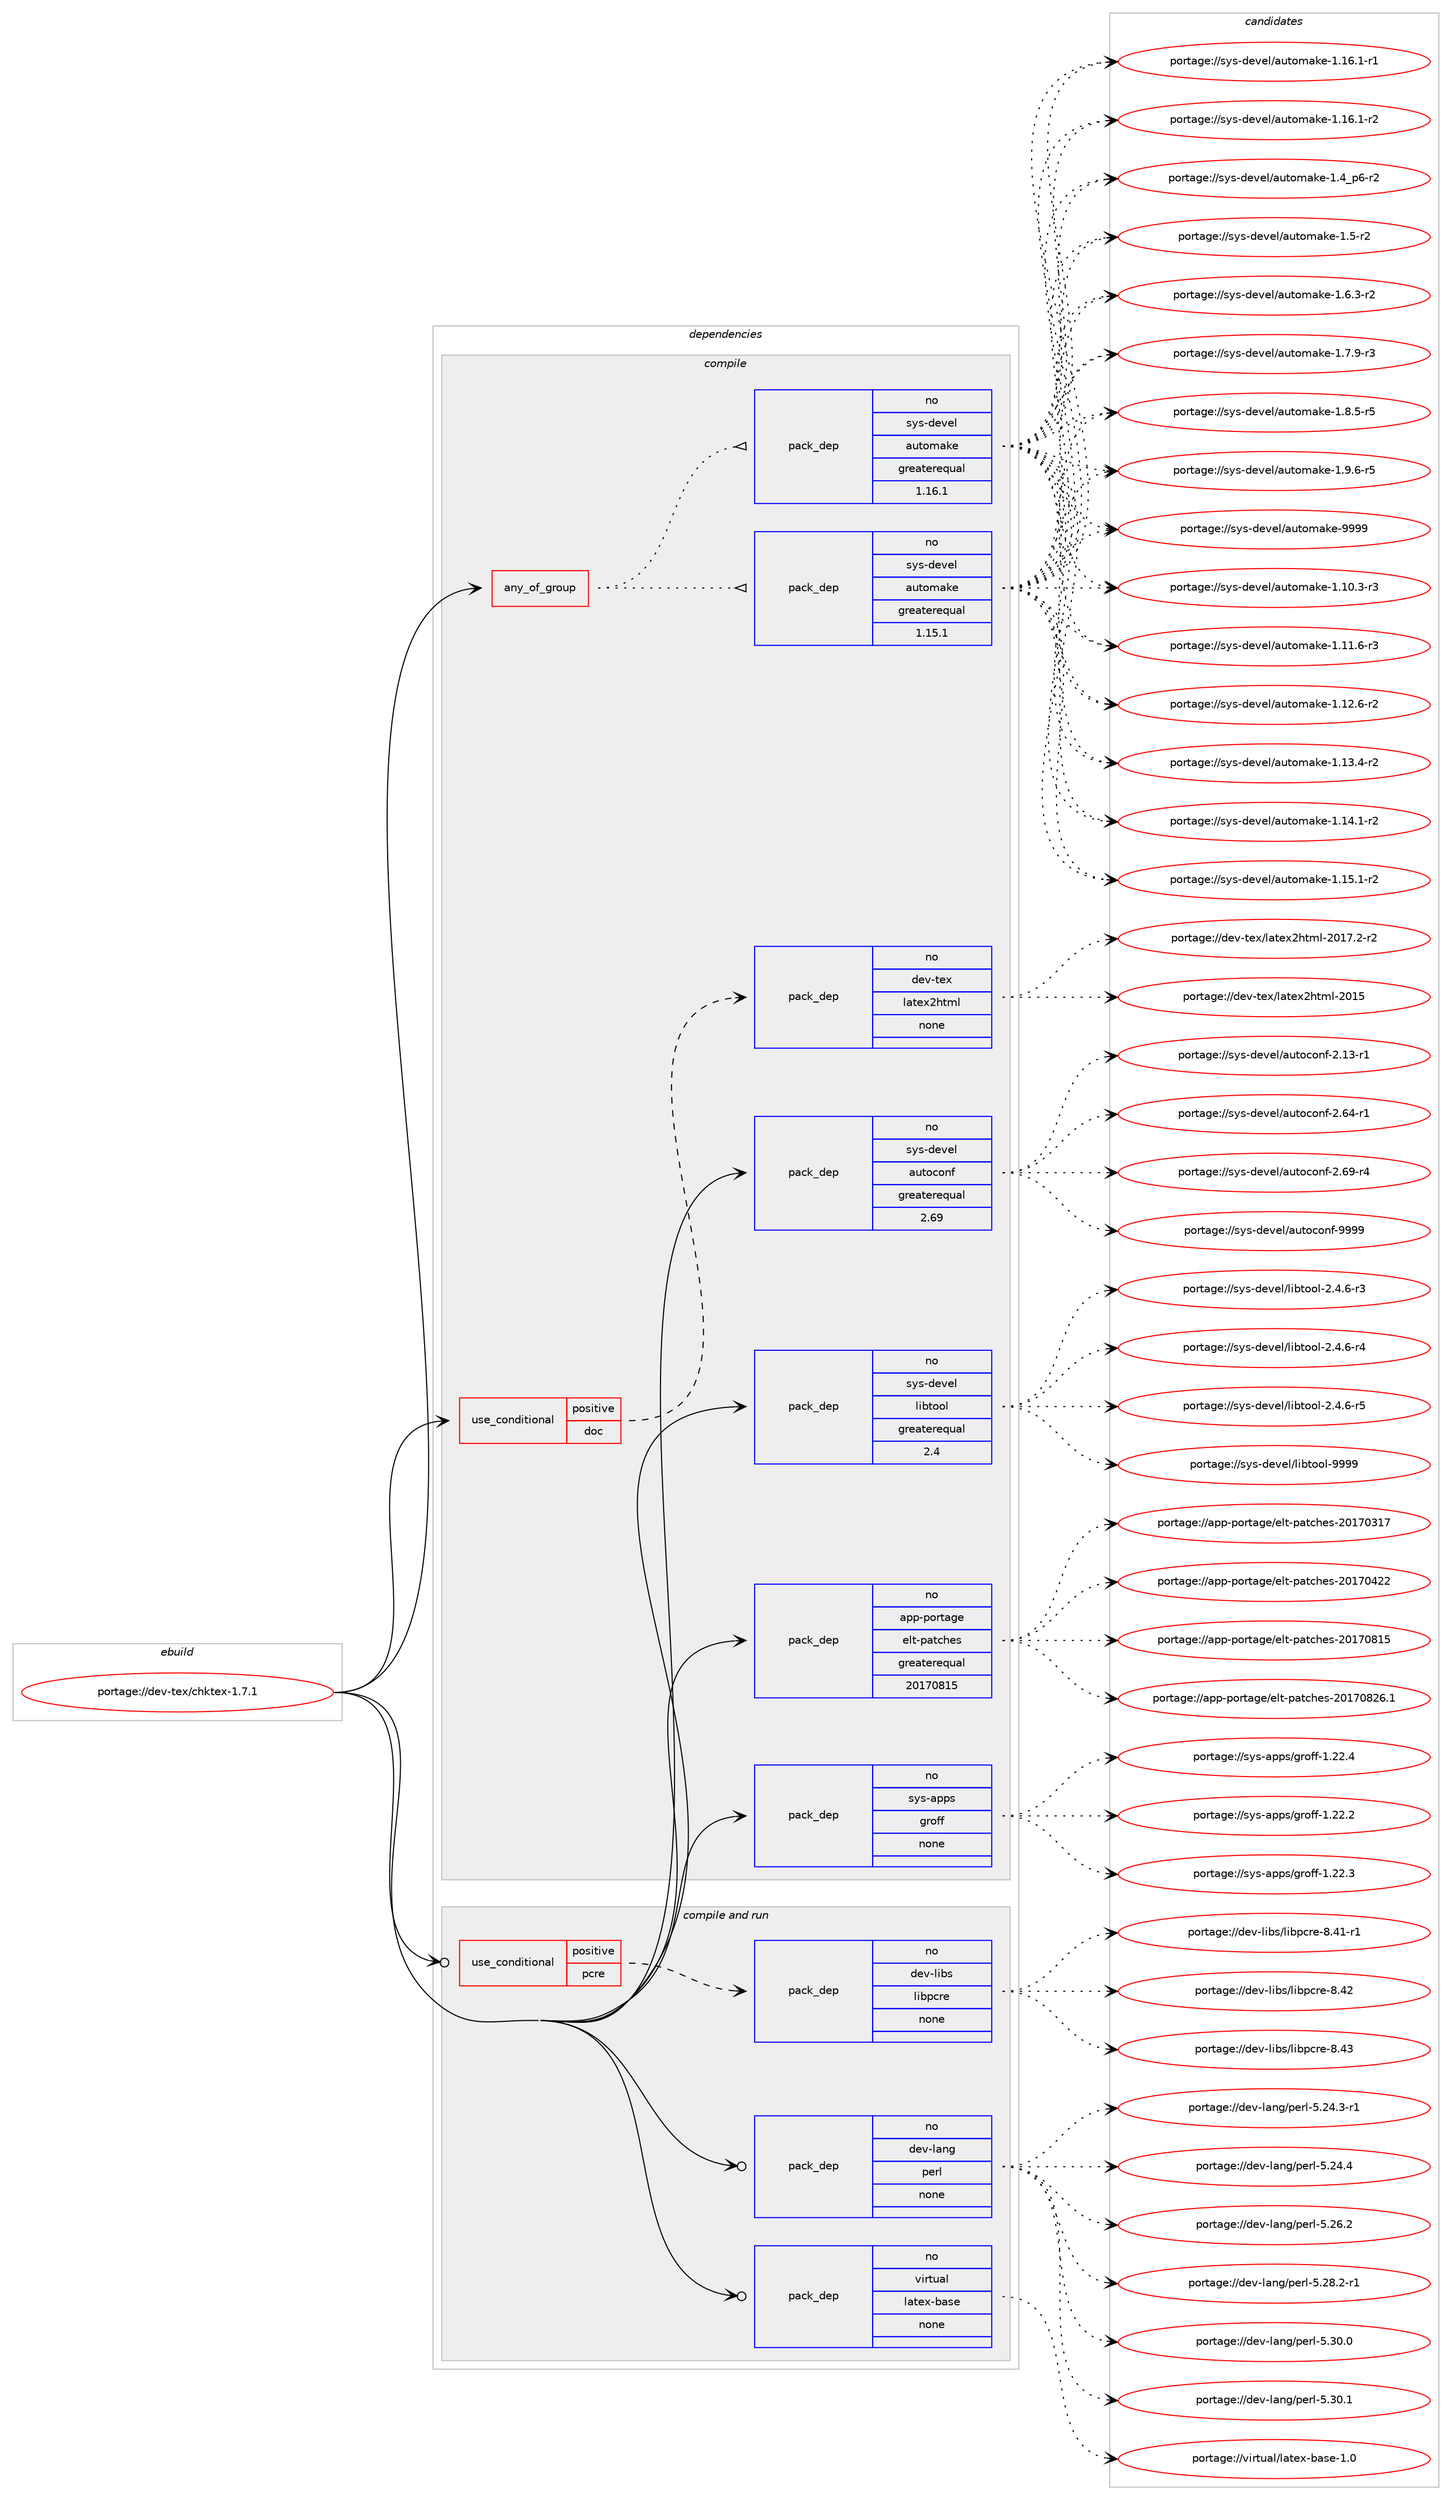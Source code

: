 digraph prolog {

# *************
# Graph options
# *************

newrank=true;
concentrate=true;
compound=true;
graph [rankdir=LR,fontname=Helvetica,fontsize=10,ranksep=1.5];#, ranksep=2.5, nodesep=0.2];
edge  [arrowhead=vee];
node  [fontname=Helvetica,fontsize=10];

# **********
# The ebuild
# **********

subgraph cluster_leftcol {
color=gray;
label=<<i>ebuild</i>>;
id [label="portage://dev-tex/chktex-1.7.1", color=red, width=4, href="../dev-tex/chktex-1.7.1.svg"];
}

# ****************
# The dependencies
# ****************

subgraph cluster_midcol {
color=gray;
label=<<i>dependencies</i>>;
subgraph cluster_compile {
fillcolor="#eeeeee";
style=filled;
label=<<i>compile</i>>;
subgraph any3522 {
dependency257669 [label=<<TABLE BORDER="0" CELLBORDER="1" CELLSPACING="0" CELLPADDING="4"><TR><TD CELLPADDING="10">any_of_group</TD></TR></TABLE>>, shape=none, color=red];subgraph pack183847 {
dependency257670 [label=<<TABLE BORDER="0" CELLBORDER="1" CELLSPACING="0" CELLPADDING="4" WIDTH="220"><TR><TD ROWSPAN="6" CELLPADDING="30">pack_dep</TD></TR><TR><TD WIDTH="110">no</TD></TR><TR><TD>sys-devel</TD></TR><TR><TD>automake</TD></TR><TR><TD>greaterequal</TD></TR><TR><TD>1.16.1</TD></TR></TABLE>>, shape=none, color=blue];
}
dependency257669:e -> dependency257670:w [weight=20,style="dotted",arrowhead="oinv"];
subgraph pack183848 {
dependency257671 [label=<<TABLE BORDER="0" CELLBORDER="1" CELLSPACING="0" CELLPADDING="4" WIDTH="220"><TR><TD ROWSPAN="6" CELLPADDING="30">pack_dep</TD></TR><TR><TD WIDTH="110">no</TD></TR><TR><TD>sys-devel</TD></TR><TR><TD>automake</TD></TR><TR><TD>greaterequal</TD></TR><TR><TD>1.15.1</TD></TR></TABLE>>, shape=none, color=blue];
}
dependency257669:e -> dependency257671:w [weight=20,style="dotted",arrowhead="oinv"];
}
id:e -> dependency257669:w [weight=20,style="solid",arrowhead="vee"];
subgraph cond70225 {
dependency257672 [label=<<TABLE BORDER="0" CELLBORDER="1" CELLSPACING="0" CELLPADDING="4"><TR><TD ROWSPAN="3" CELLPADDING="10">use_conditional</TD></TR><TR><TD>positive</TD></TR><TR><TD>doc</TD></TR></TABLE>>, shape=none, color=red];
subgraph pack183849 {
dependency257673 [label=<<TABLE BORDER="0" CELLBORDER="1" CELLSPACING="0" CELLPADDING="4" WIDTH="220"><TR><TD ROWSPAN="6" CELLPADDING="30">pack_dep</TD></TR><TR><TD WIDTH="110">no</TD></TR><TR><TD>dev-tex</TD></TR><TR><TD>latex2html</TD></TR><TR><TD>none</TD></TR><TR><TD></TD></TR></TABLE>>, shape=none, color=blue];
}
dependency257672:e -> dependency257673:w [weight=20,style="dashed",arrowhead="vee"];
}
id:e -> dependency257672:w [weight=20,style="solid",arrowhead="vee"];
subgraph pack183850 {
dependency257674 [label=<<TABLE BORDER="0" CELLBORDER="1" CELLSPACING="0" CELLPADDING="4" WIDTH="220"><TR><TD ROWSPAN="6" CELLPADDING="30">pack_dep</TD></TR><TR><TD WIDTH="110">no</TD></TR><TR><TD>app-portage</TD></TR><TR><TD>elt-patches</TD></TR><TR><TD>greaterequal</TD></TR><TR><TD>20170815</TD></TR></TABLE>>, shape=none, color=blue];
}
id:e -> dependency257674:w [weight=20,style="solid",arrowhead="vee"];
subgraph pack183851 {
dependency257675 [label=<<TABLE BORDER="0" CELLBORDER="1" CELLSPACING="0" CELLPADDING="4" WIDTH="220"><TR><TD ROWSPAN="6" CELLPADDING="30">pack_dep</TD></TR><TR><TD WIDTH="110">no</TD></TR><TR><TD>sys-apps</TD></TR><TR><TD>groff</TD></TR><TR><TD>none</TD></TR><TR><TD></TD></TR></TABLE>>, shape=none, color=blue];
}
id:e -> dependency257675:w [weight=20,style="solid",arrowhead="vee"];
subgraph pack183852 {
dependency257676 [label=<<TABLE BORDER="0" CELLBORDER="1" CELLSPACING="0" CELLPADDING="4" WIDTH="220"><TR><TD ROWSPAN="6" CELLPADDING="30">pack_dep</TD></TR><TR><TD WIDTH="110">no</TD></TR><TR><TD>sys-devel</TD></TR><TR><TD>autoconf</TD></TR><TR><TD>greaterequal</TD></TR><TR><TD>2.69</TD></TR></TABLE>>, shape=none, color=blue];
}
id:e -> dependency257676:w [weight=20,style="solid",arrowhead="vee"];
subgraph pack183853 {
dependency257677 [label=<<TABLE BORDER="0" CELLBORDER="1" CELLSPACING="0" CELLPADDING="4" WIDTH="220"><TR><TD ROWSPAN="6" CELLPADDING="30">pack_dep</TD></TR><TR><TD WIDTH="110">no</TD></TR><TR><TD>sys-devel</TD></TR><TR><TD>libtool</TD></TR><TR><TD>greaterequal</TD></TR><TR><TD>2.4</TD></TR></TABLE>>, shape=none, color=blue];
}
id:e -> dependency257677:w [weight=20,style="solid",arrowhead="vee"];
}
subgraph cluster_compileandrun {
fillcolor="#eeeeee";
style=filled;
label=<<i>compile and run</i>>;
subgraph cond70226 {
dependency257678 [label=<<TABLE BORDER="0" CELLBORDER="1" CELLSPACING="0" CELLPADDING="4"><TR><TD ROWSPAN="3" CELLPADDING="10">use_conditional</TD></TR><TR><TD>positive</TD></TR><TR><TD>pcre</TD></TR></TABLE>>, shape=none, color=red];
subgraph pack183854 {
dependency257679 [label=<<TABLE BORDER="0" CELLBORDER="1" CELLSPACING="0" CELLPADDING="4" WIDTH="220"><TR><TD ROWSPAN="6" CELLPADDING="30">pack_dep</TD></TR><TR><TD WIDTH="110">no</TD></TR><TR><TD>dev-libs</TD></TR><TR><TD>libpcre</TD></TR><TR><TD>none</TD></TR><TR><TD></TD></TR></TABLE>>, shape=none, color=blue];
}
dependency257678:e -> dependency257679:w [weight=20,style="dashed",arrowhead="vee"];
}
id:e -> dependency257678:w [weight=20,style="solid",arrowhead="odotvee"];
subgraph pack183855 {
dependency257680 [label=<<TABLE BORDER="0" CELLBORDER="1" CELLSPACING="0" CELLPADDING="4" WIDTH="220"><TR><TD ROWSPAN="6" CELLPADDING="30">pack_dep</TD></TR><TR><TD WIDTH="110">no</TD></TR><TR><TD>dev-lang</TD></TR><TR><TD>perl</TD></TR><TR><TD>none</TD></TR><TR><TD></TD></TR></TABLE>>, shape=none, color=blue];
}
id:e -> dependency257680:w [weight=20,style="solid",arrowhead="odotvee"];
subgraph pack183856 {
dependency257681 [label=<<TABLE BORDER="0" CELLBORDER="1" CELLSPACING="0" CELLPADDING="4" WIDTH="220"><TR><TD ROWSPAN="6" CELLPADDING="30">pack_dep</TD></TR><TR><TD WIDTH="110">no</TD></TR><TR><TD>virtual</TD></TR><TR><TD>latex-base</TD></TR><TR><TD>none</TD></TR><TR><TD></TD></TR></TABLE>>, shape=none, color=blue];
}
id:e -> dependency257681:w [weight=20,style="solid",arrowhead="odotvee"];
}
subgraph cluster_run {
fillcolor="#eeeeee";
style=filled;
label=<<i>run</i>>;
}
}

# **************
# The candidates
# **************

subgraph cluster_choices {
rank=same;
color=gray;
label=<<i>candidates</i>>;

subgraph choice183847 {
color=black;
nodesep=1;
choiceportage11512111545100101118101108479711711611110997107101454946494846514511451 [label="portage://sys-devel/automake-1.10.3-r3", color=red, width=4,href="../sys-devel/automake-1.10.3-r3.svg"];
choiceportage11512111545100101118101108479711711611110997107101454946494946544511451 [label="portage://sys-devel/automake-1.11.6-r3", color=red, width=4,href="../sys-devel/automake-1.11.6-r3.svg"];
choiceportage11512111545100101118101108479711711611110997107101454946495046544511450 [label="portage://sys-devel/automake-1.12.6-r2", color=red, width=4,href="../sys-devel/automake-1.12.6-r2.svg"];
choiceportage11512111545100101118101108479711711611110997107101454946495146524511450 [label="portage://sys-devel/automake-1.13.4-r2", color=red, width=4,href="../sys-devel/automake-1.13.4-r2.svg"];
choiceportage11512111545100101118101108479711711611110997107101454946495246494511450 [label="portage://sys-devel/automake-1.14.1-r2", color=red, width=4,href="../sys-devel/automake-1.14.1-r2.svg"];
choiceportage11512111545100101118101108479711711611110997107101454946495346494511450 [label="portage://sys-devel/automake-1.15.1-r2", color=red, width=4,href="../sys-devel/automake-1.15.1-r2.svg"];
choiceportage11512111545100101118101108479711711611110997107101454946495446494511449 [label="portage://sys-devel/automake-1.16.1-r1", color=red, width=4,href="../sys-devel/automake-1.16.1-r1.svg"];
choiceportage11512111545100101118101108479711711611110997107101454946495446494511450 [label="portage://sys-devel/automake-1.16.1-r2", color=red, width=4,href="../sys-devel/automake-1.16.1-r2.svg"];
choiceportage115121115451001011181011084797117116111109971071014549465295112544511450 [label="portage://sys-devel/automake-1.4_p6-r2", color=red, width=4,href="../sys-devel/automake-1.4_p6-r2.svg"];
choiceportage11512111545100101118101108479711711611110997107101454946534511450 [label="portage://sys-devel/automake-1.5-r2", color=red, width=4,href="../sys-devel/automake-1.5-r2.svg"];
choiceportage115121115451001011181011084797117116111109971071014549465446514511450 [label="portage://sys-devel/automake-1.6.3-r2", color=red, width=4,href="../sys-devel/automake-1.6.3-r2.svg"];
choiceportage115121115451001011181011084797117116111109971071014549465546574511451 [label="portage://sys-devel/automake-1.7.9-r3", color=red, width=4,href="../sys-devel/automake-1.7.9-r3.svg"];
choiceportage115121115451001011181011084797117116111109971071014549465646534511453 [label="portage://sys-devel/automake-1.8.5-r5", color=red, width=4,href="../sys-devel/automake-1.8.5-r5.svg"];
choiceportage115121115451001011181011084797117116111109971071014549465746544511453 [label="portage://sys-devel/automake-1.9.6-r5", color=red, width=4,href="../sys-devel/automake-1.9.6-r5.svg"];
choiceportage115121115451001011181011084797117116111109971071014557575757 [label="portage://sys-devel/automake-9999", color=red, width=4,href="../sys-devel/automake-9999.svg"];
dependency257670:e -> choiceportage11512111545100101118101108479711711611110997107101454946494846514511451:w [style=dotted,weight="100"];
dependency257670:e -> choiceportage11512111545100101118101108479711711611110997107101454946494946544511451:w [style=dotted,weight="100"];
dependency257670:e -> choiceportage11512111545100101118101108479711711611110997107101454946495046544511450:w [style=dotted,weight="100"];
dependency257670:e -> choiceportage11512111545100101118101108479711711611110997107101454946495146524511450:w [style=dotted,weight="100"];
dependency257670:e -> choiceportage11512111545100101118101108479711711611110997107101454946495246494511450:w [style=dotted,weight="100"];
dependency257670:e -> choiceportage11512111545100101118101108479711711611110997107101454946495346494511450:w [style=dotted,weight="100"];
dependency257670:e -> choiceportage11512111545100101118101108479711711611110997107101454946495446494511449:w [style=dotted,weight="100"];
dependency257670:e -> choiceportage11512111545100101118101108479711711611110997107101454946495446494511450:w [style=dotted,weight="100"];
dependency257670:e -> choiceportage115121115451001011181011084797117116111109971071014549465295112544511450:w [style=dotted,weight="100"];
dependency257670:e -> choiceportage11512111545100101118101108479711711611110997107101454946534511450:w [style=dotted,weight="100"];
dependency257670:e -> choiceportage115121115451001011181011084797117116111109971071014549465446514511450:w [style=dotted,weight="100"];
dependency257670:e -> choiceportage115121115451001011181011084797117116111109971071014549465546574511451:w [style=dotted,weight="100"];
dependency257670:e -> choiceportage115121115451001011181011084797117116111109971071014549465646534511453:w [style=dotted,weight="100"];
dependency257670:e -> choiceportage115121115451001011181011084797117116111109971071014549465746544511453:w [style=dotted,weight="100"];
dependency257670:e -> choiceportage115121115451001011181011084797117116111109971071014557575757:w [style=dotted,weight="100"];
}
subgraph choice183848 {
color=black;
nodesep=1;
choiceportage11512111545100101118101108479711711611110997107101454946494846514511451 [label="portage://sys-devel/automake-1.10.3-r3", color=red, width=4,href="../sys-devel/automake-1.10.3-r3.svg"];
choiceportage11512111545100101118101108479711711611110997107101454946494946544511451 [label="portage://sys-devel/automake-1.11.6-r3", color=red, width=4,href="../sys-devel/automake-1.11.6-r3.svg"];
choiceportage11512111545100101118101108479711711611110997107101454946495046544511450 [label="portage://sys-devel/automake-1.12.6-r2", color=red, width=4,href="../sys-devel/automake-1.12.6-r2.svg"];
choiceportage11512111545100101118101108479711711611110997107101454946495146524511450 [label="portage://sys-devel/automake-1.13.4-r2", color=red, width=4,href="../sys-devel/automake-1.13.4-r2.svg"];
choiceportage11512111545100101118101108479711711611110997107101454946495246494511450 [label="portage://sys-devel/automake-1.14.1-r2", color=red, width=4,href="../sys-devel/automake-1.14.1-r2.svg"];
choiceportage11512111545100101118101108479711711611110997107101454946495346494511450 [label="portage://sys-devel/automake-1.15.1-r2", color=red, width=4,href="../sys-devel/automake-1.15.1-r2.svg"];
choiceportage11512111545100101118101108479711711611110997107101454946495446494511449 [label="portage://sys-devel/automake-1.16.1-r1", color=red, width=4,href="../sys-devel/automake-1.16.1-r1.svg"];
choiceportage11512111545100101118101108479711711611110997107101454946495446494511450 [label="portage://sys-devel/automake-1.16.1-r2", color=red, width=4,href="../sys-devel/automake-1.16.1-r2.svg"];
choiceportage115121115451001011181011084797117116111109971071014549465295112544511450 [label="portage://sys-devel/automake-1.4_p6-r2", color=red, width=4,href="../sys-devel/automake-1.4_p6-r2.svg"];
choiceportage11512111545100101118101108479711711611110997107101454946534511450 [label="portage://sys-devel/automake-1.5-r2", color=red, width=4,href="../sys-devel/automake-1.5-r2.svg"];
choiceportage115121115451001011181011084797117116111109971071014549465446514511450 [label="portage://sys-devel/automake-1.6.3-r2", color=red, width=4,href="../sys-devel/automake-1.6.3-r2.svg"];
choiceportage115121115451001011181011084797117116111109971071014549465546574511451 [label="portage://sys-devel/automake-1.7.9-r3", color=red, width=4,href="../sys-devel/automake-1.7.9-r3.svg"];
choiceportage115121115451001011181011084797117116111109971071014549465646534511453 [label="portage://sys-devel/automake-1.8.5-r5", color=red, width=4,href="../sys-devel/automake-1.8.5-r5.svg"];
choiceportage115121115451001011181011084797117116111109971071014549465746544511453 [label="portage://sys-devel/automake-1.9.6-r5", color=red, width=4,href="../sys-devel/automake-1.9.6-r5.svg"];
choiceportage115121115451001011181011084797117116111109971071014557575757 [label="portage://sys-devel/automake-9999", color=red, width=4,href="../sys-devel/automake-9999.svg"];
dependency257671:e -> choiceportage11512111545100101118101108479711711611110997107101454946494846514511451:w [style=dotted,weight="100"];
dependency257671:e -> choiceportage11512111545100101118101108479711711611110997107101454946494946544511451:w [style=dotted,weight="100"];
dependency257671:e -> choiceportage11512111545100101118101108479711711611110997107101454946495046544511450:w [style=dotted,weight="100"];
dependency257671:e -> choiceportage11512111545100101118101108479711711611110997107101454946495146524511450:w [style=dotted,weight="100"];
dependency257671:e -> choiceportage11512111545100101118101108479711711611110997107101454946495246494511450:w [style=dotted,weight="100"];
dependency257671:e -> choiceportage11512111545100101118101108479711711611110997107101454946495346494511450:w [style=dotted,weight="100"];
dependency257671:e -> choiceportage11512111545100101118101108479711711611110997107101454946495446494511449:w [style=dotted,weight="100"];
dependency257671:e -> choiceportage11512111545100101118101108479711711611110997107101454946495446494511450:w [style=dotted,weight="100"];
dependency257671:e -> choiceportage115121115451001011181011084797117116111109971071014549465295112544511450:w [style=dotted,weight="100"];
dependency257671:e -> choiceportage11512111545100101118101108479711711611110997107101454946534511450:w [style=dotted,weight="100"];
dependency257671:e -> choiceportage115121115451001011181011084797117116111109971071014549465446514511450:w [style=dotted,weight="100"];
dependency257671:e -> choiceportage115121115451001011181011084797117116111109971071014549465546574511451:w [style=dotted,weight="100"];
dependency257671:e -> choiceportage115121115451001011181011084797117116111109971071014549465646534511453:w [style=dotted,weight="100"];
dependency257671:e -> choiceportage115121115451001011181011084797117116111109971071014549465746544511453:w [style=dotted,weight="100"];
dependency257671:e -> choiceportage115121115451001011181011084797117116111109971071014557575757:w [style=dotted,weight="100"];
}
subgraph choice183849 {
color=black;
nodesep=1;
choiceportage100101118451161011204710897116101120501041161091084550484953 [label="portage://dev-tex/latex2html-2015", color=red, width=4,href="../dev-tex/latex2html-2015.svg"];
choiceportage10010111845116101120471089711610112050104116109108455048495546504511450 [label="portage://dev-tex/latex2html-2017.2-r2", color=red, width=4,href="../dev-tex/latex2html-2017.2-r2.svg"];
dependency257673:e -> choiceportage100101118451161011204710897116101120501041161091084550484953:w [style=dotted,weight="100"];
dependency257673:e -> choiceportage10010111845116101120471089711610112050104116109108455048495546504511450:w [style=dotted,weight="100"];
}
subgraph choice183850 {
color=black;
nodesep=1;
choiceportage97112112451121111141169710310147101108116451129711699104101115455048495548514955 [label="portage://app-portage/elt-patches-20170317", color=red, width=4,href="../app-portage/elt-patches-20170317.svg"];
choiceportage97112112451121111141169710310147101108116451129711699104101115455048495548525050 [label="portage://app-portage/elt-patches-20170422", color=red, width=4,href="../app-portage/elt-patches-20170422.svg"];
choiceportage97112112451121111141169710310147101108116451129711699104101115455048495548564953 [label="portage://app-portage/elt-patches-20170815", color=red, width=4,href="../app-portage/elt-patches-20170815.svg"];
choiceportage971121124511211111411697103101471011081164511297116991041011154550484955485650544649 [label="portage://app-portage/elt-patches-20170826.1", color=red, width=4,href="../app-portage/elt-patches-20170826.1.svg"];
dependency257674:e -> choiceportage97112112451121111141169710310147101108116451129711699104101115455048495548514955:w [style=dotted,weight="100"];
dependency257674:e -> choiceportage97112112451121111141169710310147101108116451129711699104101115455048495548525050:w [style=dotted,weight="100"];
dependency257674:e -> choiceportage97112112451121111141169710310147101108116451129711699104101115455048495548564953:w [style=dotted,weight="100"];
dependency257674:e -> choiceportage971121124511211111411697103101471011081164511297116991041011154550484955485650544649:w [style=dotted,weight="100"];
}
subgraph choice183851 {
color=black;
nodesep=1;
choiceportage11512111545971121121154710311411110210245494650504650 [label="portage://sys-apps/groff-1.22.2", color=red, width=4,href="../sys-apps/groff-1.22.2.svg"];
choiceportage11512111545971121121154710311411110210245494650504651 [label="portage://sys-apps/groff-1.22.3", color=red, width=4,href="../sys-apps/groff-1.22.3.svg"];
choiceportage11512111545971121121154710311411110210245494650504652 [label="portage://sys-apps/groff-1.22.4", color=red, width=4,href="../sys-apps/groff-1.22.4.svg"];
dependency257675:e -> choiceportage11512111545971121121154710311411110210245494650504650:w [style=dotted,weight="100"];
dependency257675:e -> choiceportage11512111545971121121154710311411110210245494650504651:w [style=dotted,weight="100"];
dependency257675:e -> choiceportage11512111545971121121154710311411110210245494650504652:w [style=dotted,weight="100"];
}
subgraph choice183852 {
color=black;
nodesep=1;
choiceportage1151211154510010111810110847971171161119911111010245504649514511449 [label="portage://sys-devel/autoconf-2.13-r1", color=red, width=4,href="../sys-devel/autoconf-2.13-r1.svg"];
choiceportage1151211154510010111810110847971171161119911111010245504654524511449 [label="portage://sys-devel/autoconf-2.64-r1", color=red, width=4,href="../sys-devel/autoconf-2.64-r1.svg"];
choiceportage1151211154510010111810110847971171161119911111010245504654574511452 [label="portage://sys-devel/autoconf-2.69-r4", color=red, width=4,href="../sys-devel/autoconf-2.69-r4.svg"];
choiceportage115121115451001011181011084797117116111991111101024557575757 [label="portage://sys-devel/autoconf-9999", color=red, width=4,href="../sys-devel/autoconf-9999.svg"];
dependency257676:e -> choiceportage1151211154510010111810110847971171161119911111010245504649514511449:w [style=dotted,weight="100"];
dependency257676:e -> choiceportage1151211154510010111810110847971171161119911111010245504654524511449:w [style=dotted,weight="100"];
dependency257676:e -> choiceportage1151211154510010111810110847971171161119911111010245504654574511452:w [style=dotted,weight="100"];
dependency257676:e -> choiceportage115121115451001011181011084797117116111991111101024557575757:w [style=dotted,weight="100"];
}
subgraph choice183853 {
color=black;
nodesep=1;
choiceportage1151211154510010111810110847108105981161111111084550465246544511451 [label="portage://sys-devel/libtool-2.4.6-r3", color=red, width=4,href="../sys-devel/libtool-2.4.6-r3.svg"];
choiceportage1151211154510010111810110847108105981161111111084550465246544511452 [label="portage://sys-devel/libtool-2.4.6-r4", color=red, width=4,href="../sys-devel/libtool-2.4.6-r4.svg"];
choiceportage1151211154510010111810110847108105981161111111084550465246544511453 [label="portage://sys-devel/libtool-2.4.6-r5", color=red, width=4,href="../sys-devel/libtool-2.4.6-r5.svg"];
choiceportage1151211154510010111810110847108105981161111111084557575757 [label="portage://sys-devel/libtool-9999", color=red, width=4,href="../sys-devel/libtool-9999.svg"];
dependency257677:e -> choiceportage1151211154510010111810110847108105981161111111084550465246544511451:w [style=dotted,weight="100"];
dependency257677:e -> choiceportage1151211154510010111810110847108105981161111111084550465246544511452:w [style=dotted,weight="100"];
dependency257677:e -> choiceportage1151211154510010111810110847108105981161111111084550465246544511453:w [style=dotted,weight="100"];
dependency257677:e -> choiceportage1151211154510010111810110847108105981161111111084557575757:w [style=dotted,weight="100"];
}
subgraph choice183854 {
color=black;
nodesep=1;
choiceportage100101118451081059811547108105981129911410145564652494511449 [label="portage://dev-libs/libpcre-8.41-r1", color=red, width=4,href="../dev-libs/libpcre-8.41-r1.svg"];
choiceportage10010111845108105981154710810598112991141014556465250 [label="portage://dev-libs/libpcre-8.42", color=red, width=4,href="../dev-libs/libpcre-8.42.svg"];
choiceportage10010111845108105981154710810598112991141014556465251 [label="portage://dev-libs/libpcre-8.43", color=red, width=4,href="../dev-libs/libpcre-8.43.svg"];
dependency257679:e -> choiceportage100101118451081059811547108105981129911410145564652494511449:w [style=dotted,weight="100"];
dependency257679:e -> choiceportage10010111845108105981154710810598112991141014556465250:w [style=dotted,weight="100"];
dependency257679:e -> choiceportage10010111845108105981154710810598112991141014556465251:w [style=dotted,weight="100"];
}
subgraph choice183855 {
color=black;
nodesep=1;
choiceportage100101118451089711010347112101114108455346505246514511449 [label="portage://dev-lang/perl-5.24.3-r1", color=red, width=4,href="../dev-lang/perl-5.24.3-r1.svg"];
choiceportage10010111845108971101034711210111410845534650524652 [label="portage://dev-lang/perl-5.24.4", color=red, width=4,href="../dev-lang/perl-5.24.4.svg"];
choiceportage10010111845108971101034711210111410845534650544650 [label="portage://dev-lang/perl-5.26.2", color=red, width=4,href="../dev-lang/perl-5.26.2.svg"];
choiceportage100101118451089711010347112101114108455346505646504511449 [label="portage://dev-lang/perl-5.28.2-r1", color=red, width=4,href="../dev-lang/perl-5.28.2-r1.svg"];
choiceportage10010111845108971101034711210111410845534651484648 [label="portage://dev-lang/perl-5.30.0", color=red, width=4,href="../dev-lang/perl-5.30.0.svg"];
choiceportage10010111845108971101034711210111410845534651484649 [label="portage://dev-lang/perl-5.30.1", color=red, width=4,href="../dev-lang/perl-5.30.1.svg"];
dependency257680:e -> choiceportage100101118451089711010347112101114108455346505246514511449:w [style=dotted,weight="100"];
dependency257680:e -> choiceportage10010111845108971101034711210111410845534650524652:w [style=dotted,weight="100"];
dependency257680:e -> choiceportage10010111845108971101034711210111410845534650544650:w [style=dotted,weight="100"];
dependency257680:e -> choiceportage100101118451089711010347112101114108455346505646504511449:w [style=dotted,weight="100"];
dependency257680:e -> choiceportage10010111845108971101034711210111410845534651484648:w [style=dotted,weight="100"];
dependency257680:e -> choiceportage10010111845108971101034711210111410845534651484649:w [style=dotted,weight="100"];
}
subgraph choice183856 {
color=black;
nodesep=1;
choiceportage11810511411611797108471089711610112045989711510145494648 [label="portage://virtual/latex-base-1.0", color=red, width=4,href="../virtual/latex-base-1.0.svg"];
dependency257681:e -> choiceportage11810511411611797108471089711610112045989711510145494648:w [style=dotted,weight="100"];
}
}

}
